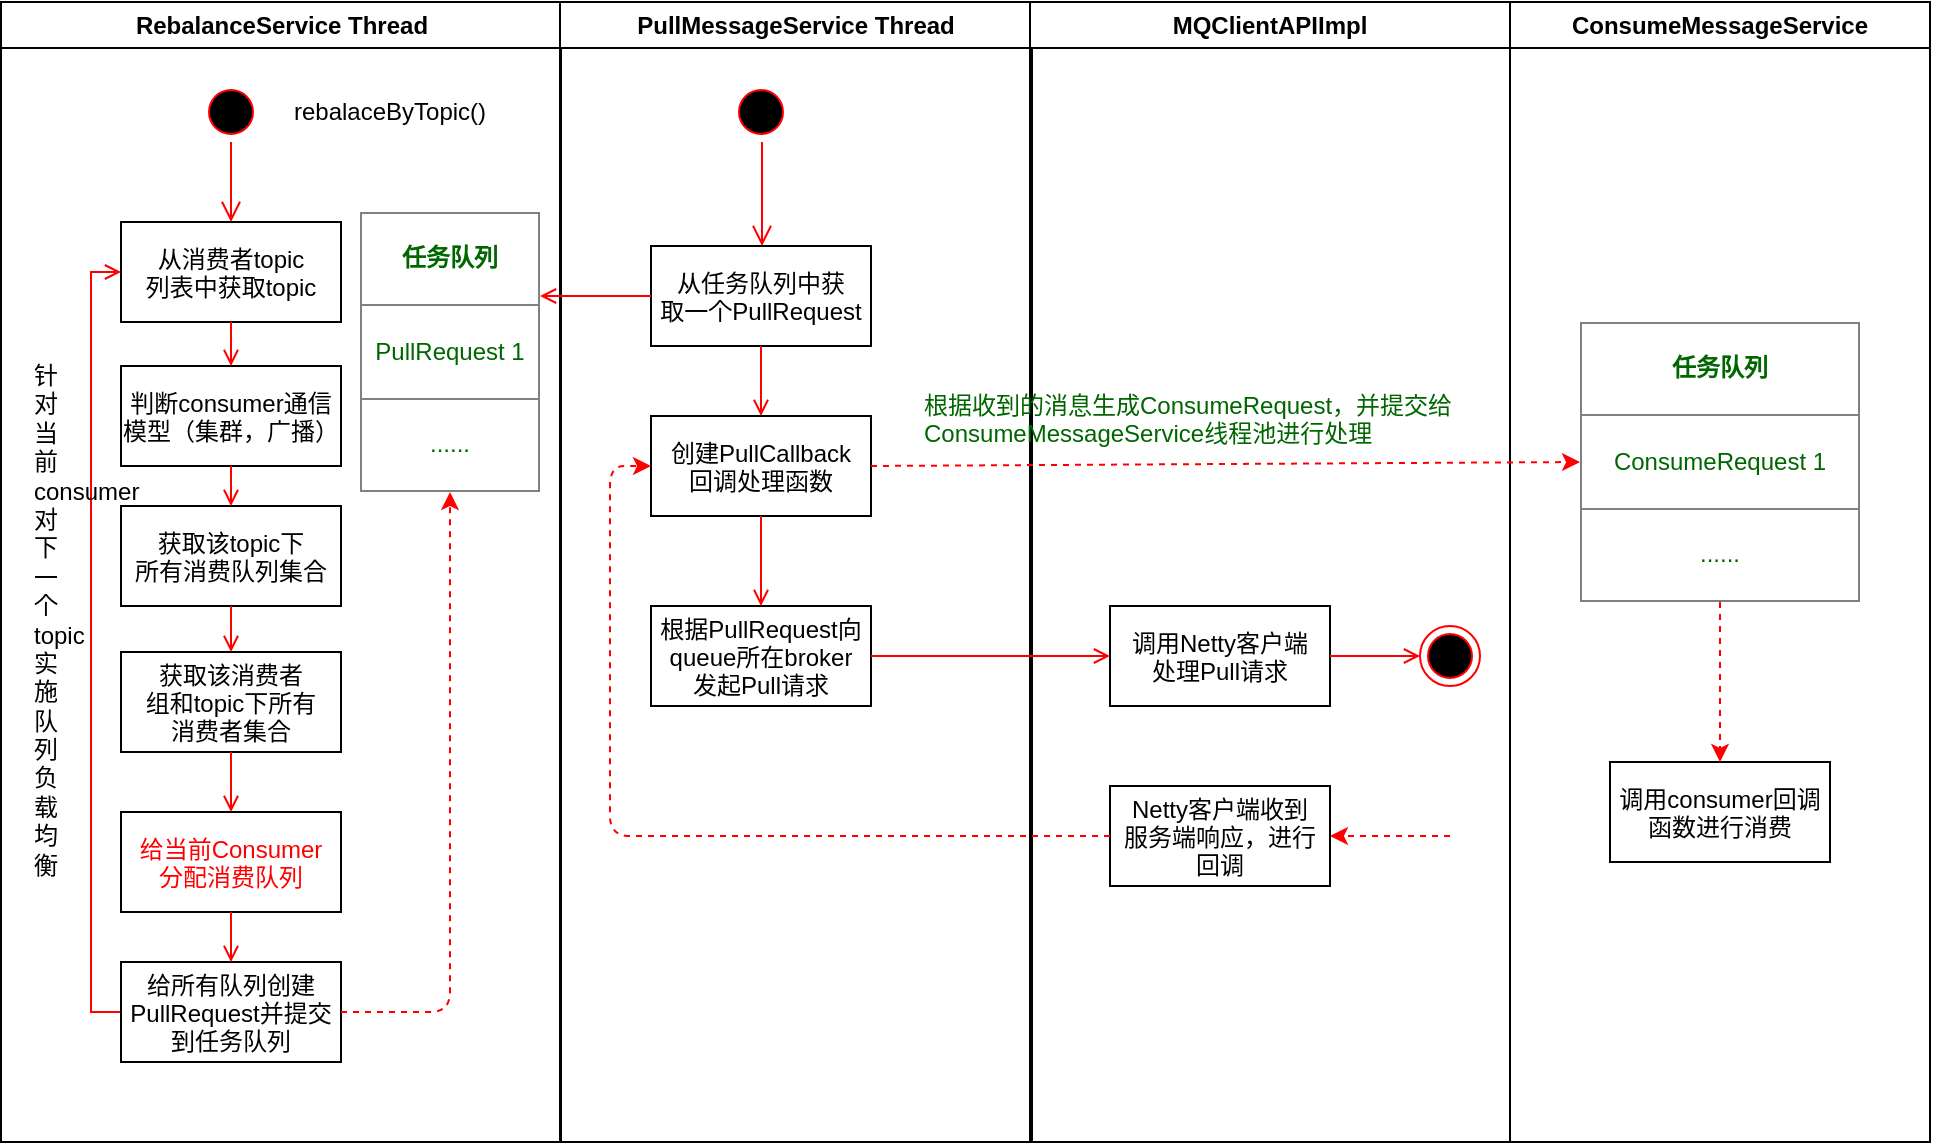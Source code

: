 <mxfile version="10.9.5" type="device"><diagram name="Page-1" id="e7e014a7-5840-1c2e-5031-d8a46d1fe8dd"><mxGraphModel dx="946" dy="682" grid="1" gridSize="10" guides="1" tooltips="1" connect="1" arrows="1" fold="1" page="1" pageScale="1" pageWidth="1169" pageHeight="826" background="#ffffff" math="0" shadow="0"><root><mxCell id="0"/><mxCell id="1" parent="0"/><mxCell id="2" value="RebalanceService Thread" style="swimlane;whiteSpace=wrap;fontColor=#000000;" parent="1" vertex="1"><mxGeometry x="165.5" y="128" width="280" height="570" as="geometry"/></mxCell><mxCell id="5" value="" style="ellipse;shape=startState;fillColor=#000000;strokeColor=#ff0000;" parent="2" vertex="1"><mxGeometry x="100" y="40" width="30" height="30" as="geometry"/></mxCell><mxCell id="6" value="" style="edgeStyle=elbowEdgeStyle;elbow=horizontal;verticalAlign=bottom;endArrow=open;endSize=8;strokeColor=#FF0000;endFill=1;rounded=0" parent="2" source="5" target="7" edge="1"><mxGeometry x="100" y="40" as="geometry"><mxPoint x="115" y="110" as="targetPoint"/></mxGeometry></mxCell><mxCell id="7" value="从消费者topic&#10;列表中获取topic" style="" parent="2" vertex="1"><mxGeometry x="60" y="110" width="110" height="50" as="geometry"/></mxCell><mxCell id="8" value="判断consumer通信&#10;模型（集群，广播）" style="align=center;" parent="2" vertex="1"><mxGeometry x="60" y="182" width="110" height="50" as="geometry"/></mxCell><mxCell id="9" value="" style="endArrow=open;strokeColor=#FF0000;endFill=1;rounded=0" parent="2" source="7" target="8" edge="1"><mxGeometry relative="1" as="geometry"/></mxCell><mxCell id="10" value="获取该topic下&#10;所有消费队列集合" style="" parent="2" vertex="1"><mxGeometry x="60" y="252" width="110" height="50" as="geometry"/></mxCell><mxCell id="11" value="" style="endArrow=open;strokeColor=#FF0000;endFill=1;rounded=0" parent="2" source="8" target="10" edge="1"><mxGeometry relative="1" as="geometry"/></mxCell><mxCell id="12" value="" style="edgeStyle=elbowEdgeStyle;elbow=horizontal;strokeColor=#FF0000;endArrow=open;endFill=1;rounded=0;exitX=0;exitY=0.5;exitDx=0;exitDy=0;" parent="2" source="DMcS7MOyXqI8VJf9F1dP-49" target="7" edge="1"><mxGeometry width="100" height="100" relative="1" as="geometry"><mxPoint x="160" y="290" as="sourcePoint"/><mxPoint x="260" y="190" as="targetPoint"/><Array as="points"><mxPoint x="45" y="502"/><mxPoint x="45" y="492"/><mxPoint x="30" y="250"/></Array></mxGeometry></mxCell><mxCell id="DMcS7MOyXqI8VJf9F1dP-43" value="给当前Consumer&#10;分配消费队列" style="fontColor=#FF0000;" vertex="1" parent="2"><mxGeometry x="60" y="405" width="110" height="50" as="geometry"/></mxCell><mxCell id="DMcS7MOyXqI8VJf9F1dP-42" value="获取该消费者&#10;组和topic下所有&#10;消费者集合" style="" vertex="1" parent="2"><mxGeometry x="60" y="325" width="110" height="50" as="geometry"/></mxCell><mxCell id="DMcS7MOyXqI8VJf9F1dP-48" value="" style="endArrow=open;strokeColor=#FF0000;endFill=1;rounded=0;exitX=0.5;exitY=1;exitDx=0;exitDy=0;" edge="1" parent="2" source="10" target="DMcS7MOyXqI8VJf9F1dP-42"><mxGeometry relative="1" as="geometry"><mxPoint x="280" y="430" as="sourcePoint"/><mxPoint x="278.5" y="558" as="targetPoint"/></mxGeometry></mxCell><mxCell id="DMcS7MOyXqI8VJf9F1dP-49" value="给所有队列创建&#10;PullRequest并提交&#10;到任务队列" style="fontColor=#000000;" vertex="1" parent="2"><mxGeometry x="60" y="480" width="110" height="50" as="geometry"/></mxCell><mxCell id="DMcS7MOyXqI8VJf9F1dP-58" value="" style="endArrow=open;html=1;fontColor=#FF0000;exitX=0.5;exitY=1;exitDx=0;exitDy=0;entryX=0.5;entryY=0;entryDx=0;entryDy=0;strokeColor=#FF0000;endFill=0;" edge="1" parent="2" source="DMcS7MOyXqI8VJf9F1dP-42" target="DMcS7MOyXqI8VJf9F1dP-43"><mxGeometry width="50" height="50" relative="1" as="geometry"><mxPoint x="4.5" y="642" as="sourcePoint"/><mxPoint x="54.5" y="592" as="targetPoint"/></mxGeometry></mxCell><mxCell id="DMcS7MOyXqI8VJf9F1dP-59" value="" style="endArrow=open;html=1;fontColor=#000000;exitX=0.5;exitY=1;exitDx=0;exitDy=0;entryX=0.5;entryY=0;entryDx=0;entryDy=0;strokeColor=#FF0000;endFill=0;" edge="1" parent="2" source="DMcS7MOyXqI8VJf9F1dP-43" target="DMcS7MOyXqI8VJf9F1dP-49"><mxGeometry width="50" height="50" relative="1" as="geometry"><mxPoint x="4.5" y="642" as="sourcePoint"/><mxPoint x="54.5" y="592" as="targetPoint"/></mxGeometry></mxCell><mxCell id="DMcS7MOyXqI8VJf9F1dP-61" value="&lt;table border=&quot;1&quot; width=&quot;100%&quot; cellpadding=&quot;4&quot; style=&quot;width: 100% ; height: 100% ; border-collapse: collapse&quot;&gt;&lt;tbody&gt;&lt;tr&gt;&lt;th align=&quot;center&quot;&gt;任务队列&lt;/th&gt;&lt;/tr&gt;&lt;tr&gt;&lt;td align=&quot;center&quot;&gt;PullRequest 1&lt;/td&gt;&lt;/tr&gt;&lt;tr&gt;&lt;td align=&quot;center&quot;&gt;......&lt;/td&gt;&lt;/tr&gt;&lt;/tbody&gt;&lt;/table&gt;" style="text;html=1;overflow=fill;align=center;fontColor=#006600;" vertex="1" parent="2"><mxGeometry x="179.5" y="105" width="90" height="140" as="geometry"/></mxCell><mxCell id="DMcS7MOyXqI8VJf9F1dP-73" value="" style="edgeStyle=segmentEdgeStyle;endArrow=classic;html=1;dashed=1;strokeColor=#FF0000;fontColor=#006600;exitX=1;exitY=0.5;exitDx=0;exitDy=0;entryX=0.5;entryY=1;entryDx=0;entryDy=0;" edge="1" parent="2" source="DMcS7MOyXqI8VJf9F1dP-49" target="DMcS7MOyXqI8VJf9F1dP-61"><mxGeometry width="50" height="50" relative="1" as="geometry"><mxPoint x="4.5" y="642" as="sourcePoint"/><mxPoint x="54.5" y="592" as="targetPoint"/></mxGeometry></mxCell><mxCell id="3" value="PullMessageService Thread" style="swimlane;whiteSpace=wrap" parent="1" vertex="1"><mxGeometry x="445" y="128" width="236" height="570" as="geometry"/></mxCell><mxCell id="13" value="" style="ellipse;shape=startState;fillColor=#000000;strokeColor=#ff0000;" parent="3" vertex="1"><mxGeometry x="85.5" y="40" width="30" height="30" as="geometry"/></mxCell><mxCell id="14" value="" style="edgeStyle=elbowEdgeStyle;elbow=horizontal;verticalAlign=bottom;endArrow=open;endSize=8;strokeColor=#FF0000;endFill=1;rounded=0" parent="3" source="13" target="15" edge="1"><mxGeometry x="40" y="20" as="geometry"><mxPoint x="55" y="90" as="targetPoint"/><Array as="points"><mxPoint x="101" y="82"/><mxPoint x="140" y="82"/></Array></mxGeometry></mxCell><mxCell id="15" value="从任务队列中获&#10;取一个PullRequest" style="" parent="3" vertex="1"><mxGeometry x="45.5" y="122" width="110" height="50" as="geometry"/></mxCell><mxCell id="16" value="创建PullCallback&#10;回调处理函数" style="" parent="3" vertex="1"><mxGeometry x="45.5" y="207" width="110" height="50" as="geometry"/></mxCell><mxCell id="17" value="" style="endArrow=open;strokeColor=#FF0000;endFill=1;rounded=0" parent="3" source="15" target="16" edge="1"><mxGeometry relative="1" as="geometry"/></mxCell><mxCell id="18" value="根据PullRequest向&#10;queue所在broker&#10;发起Pull请求" style="" parent="3" vertex="1"><mxGeometry x="45.5" y="302" width="110" height="50" as="geometry"/></mxCell><mxCell id="19" value="" style="endArrow=open;strokeColor=#FF0000;endFill=1;rounded=0" parent="3" source="16" target="18" edge="1"><mxGeometry relative="1" as="geometry"/></mxCell><mxCell id="4" value="MQClientAPIImpl" style="swimlane;whiteSpace=wrap" parent="1" vertex="1"><mxGeometry x="680" y="128" width="240" height="570" as="geometry"/></mxCell><mxCell id="33" value="调用Netty客户端&#10;处理Pull请求" style="" parent="4" vertex="1"><mxGeometry x="40" y="302" width="110" height="50" as="geometry"/></mxCell><mxCell id="38" value="" style="ellipse;shape=endState;fillColor=#000000;strokeColor=#ff0000" parent="4" vertex="1"><mxGeometry x="195" y="312" width="30" height="30" as="geometry"/></mxCell><mxCell id="39" value="" style="endArrow=open;strokeColor=#FF0000;endFill=1;rounded=0;exitX=1;exitY=0.5;exitDx=0;exitDy=0;" parent="4" source="33" target="38" edge="1"><mxGeometry relative="1" as="geometry"><mxPoint x="195.5" y="325" as="sourcePoint"/></mxGeometry></mxCell><mxCell id="DMcS7MOyXqI8VJf9F1dP-69" value="Netty客户端收到&#10;服务端响应，进行&#10;回调" style="" vertex="1" parent="4"><mxGeometry x="40" y="392" width="110" height="50" as="geometry"/></mxCell><mxCell id="DMcS7MOyXqI8VJf9F1dP-82" value="根据收到的消息生成ConsumeRequest，并提交给&lt;br&gt;ConsumeMessageService线程池进行处理" style="text;html=1;resizable=0;points=[];autosize=1;align=left;verticalAlign=top;spacingTop=-4;fontColor=#006600;" vertex="1" parent="4"><mxGeometry x="-55" y="192" width="280" height="30" as="geometry"/></mxCell><mxCell id="DMcS7MOyXqI8VJf9F1dP-50" value="rebalaceByTopic()" style="text;html=1;resizable=0;points=[];autosize=1;align=left;verticalAlign=top;spacingTop=-4;fontColor=#000000;" vertex="1" parent="1"><mxGeometry x="310" y="173" width="110" height="20" as="geometry"/></mxCell><mxCell id="DMcS7MOyXqI8VJf9F1dP-51" value="针&lt;br&gt;对&lt;br&gt;当&lt;br&gt;前&lt;br&gt;consumer&lt;br&gt;对&lt;br&gt;下&lt;br&gt;一&lt;br&gt;个&lt;br&gt;topic&lt;br&gt;实&lt;br&gt;施&lt;br&gt;队&lt;br&gt;列&lt;br&gt;负&lt;br&gt;载&lt;br&gt;均&lt;br&gt;衡" style="text;html=1;resizable=0;points=[];autosize=1;align=left;verticalAlign=top;spacingTop=-4;fontColor=#000000;" vertex="1" parent="1"><mxGeometry x="180" y="305" width="70" height="250" as="geometry"/></mxCell><mxCell id="DMcS7MOyXqI8VJf9F1dP-68" value="" style="edgeStyle=none;strokeColor=#FF0000;endArrow=open;endFill=1;rounded=0;exitX=0;exitY=0.5;exitDx=0;exitDy=0;entryX=1;entryY=0.3;entryDx=0;entryDy=0;entryPerimeter=0;" edge="1" parent="1" source="15" target="DMcS7MOyXqI8VJf9F1dP-61"><mxGeometry width="100" height="100" relative="1" as="geometry"><mxPoint x="444.5" y="330" as="sourcePoint"/><mxPoint x="564.5" y="330.343" as="targetPoint"/></mxGeometry></mxCell><mxCell id="37" value="" style="edgeStyle=none;strokeColor=#FF0000;endArrow=open;endFill=1;rounded=0;exitX=1;exitY=0.5;exitDx=0;exitDy=0;" parent="1" target="33" edge="1" source="18"><mxGeometry width="100" height="100" relative="1" as="geometry"><mxPoint x="694.5" y="557.5" as="sourcePoint"/><mxPoint x="814.5" y="557.5" as="targetPoint"/></mxGeometry></mxCell><mxCell id="DMcS7MOyXqI8VJf9F1dP-70" value="" style="endArrow=classic;dashed=1;html=1;strokeColor=#FF0000;fontColor=#006600;entryX=1;entryY=0.5;entryDx=0;entryDy=0;endFill=1;" edge="1" parent="1" target="DMcS7MOyXqI8VJf9F1dP-69"><mxGeometry width="50" height="50" relative="1" as="geometry"><mxPoint x="890" y="545" as="sourcePoint"/><mxPoint x="220" y="720" as="targetPoint"/></mxGeometry></mxCell><mxCell id="DMcS7MOyXqI8VJf9F1dP-72" value="" style="edgeStyle=elbowEdgeStyle;elbow=horizontal;endArrow=classic;html=1;strokeColor=#FF0000;fontColor=#006600;exitX=0;exitY=0.5;exitDx=0;exitDy=0;entryX=0;entryY=0.5;entryDx=0;entryDy=0;dashed=1;" edge="1" parent="1" source="DMcS7MOyXqI8VJf9F1dP-69" target="16"><mxGeometry width="50" height="50" relative="1" as="geometry"><mxPoint x="170" y="770" as="sourcePoint"/><mxPoint x="220" y="720" as="targetPoint"/><Array as="points"><mxPoint x="470" y="450"/></Array></mxGeometry></mxCell><mxCell id="DMcS7MOyXqI8VJf9F1dP-75" value="ConsumeMessageService" style="swimlane;whiteSpace=wrap" vertex="1" parent="1"><mxGeometry x="920" y="128" width="210" height="570" as="geometry"/></mxCell><mxCell id="DMcS7MOyXqI8VJf9F1dP-79" value="调用consumer回调&#10;函数进行消费" style="" vertex="1" parent="DMcS7MOyXqI8VJf9F1dP-75"><mxGeometry x="50" y="380" width="110" height="50" as="geometry"/></mxCell><mxCell id="DMcS7MOyXqI8VJf9F1dP-80" value="&lt;table border=&quot;1&quot; width=&quot;100%&quot; cellpadding=&quot;4&quot; style=&quot;width: 100% ; height: 100% ; border-collapse: collapse&quot;&gt;&lt;tbody&gt;&lt;tr&gt;&lt;th align=&quot;center&quot;&gt;任务队列&lt;/th&gt;&lt;/tr&gt;&lt;tr&gt;&lt;td align=&quot;center&quot;&gt;ConsumeRequest 1&lt;/td&gt;&lt;/tr&gt;&lt;tr&gt;&lt;td align=&quot;center&quot;&gt;......&lt;/td&gt;&lt;/tr&gt;&lt;/tbody&gt;&lt;/table&gt;" style="text;html=1;overflow=fill;align=center;fontColor=#006600;" vertex="1" parent="DMcS7MOyXqI8VJf9F1dP-75"><mxGeometry x="35" y="160" width="140" height="140" as="geometry"/></mxCell><mxCell id="DMcS7MOyXqI8VJf9F1dP-83" value="" style="endArrow=classic;html=1;dashed=1;strokeColor=#FF0000;fontColor=#006600;exitX=0.5;exitY=1;exitDx=0;exitDy=0;entryX=0.5;entryY=0;entryDx=0;entryDy=0;" edge="1" parent="DMcS7MOyXqI8VJf9F1dP-75" source="DMcS7MOyXqI8VJf9F1dP-80" target="DMcS7MOyXqI8VJf9F1dP-79"><mxGeometry width="50" height="50" relative="1" as="geometry"><mxPoint x="-299" y="242" as="sourcePoint"/><mxPoint x="44" y="239" as="targetPoint"/></mxGeometry></mxCell><mxCell id="DMcS7MOyXqI8VJf9F1dP-81" value="" style="endArrow=classic;html=1;dashed=1;strokeColor=#FF0000;fontColor=#006600;exitX=1;exitY=0.5;exitDx=0;exitDy=0;entryX=0;entryY=0.5;entryDx=0;entryDy=0;" edge="1" parent="1" source="16" target="DMcS7MOyXqI8VJf9F1dP-80"><mxGeometry width="50" height="50" relative="1" as="geometry"><mxPoint x="170" y="770" as="sourcePoint"/><mxPoint x="944" y="357" as="targetPoint"/></mxGeometry></mxCell></root></mxGraphModel></diagram></mxfile>